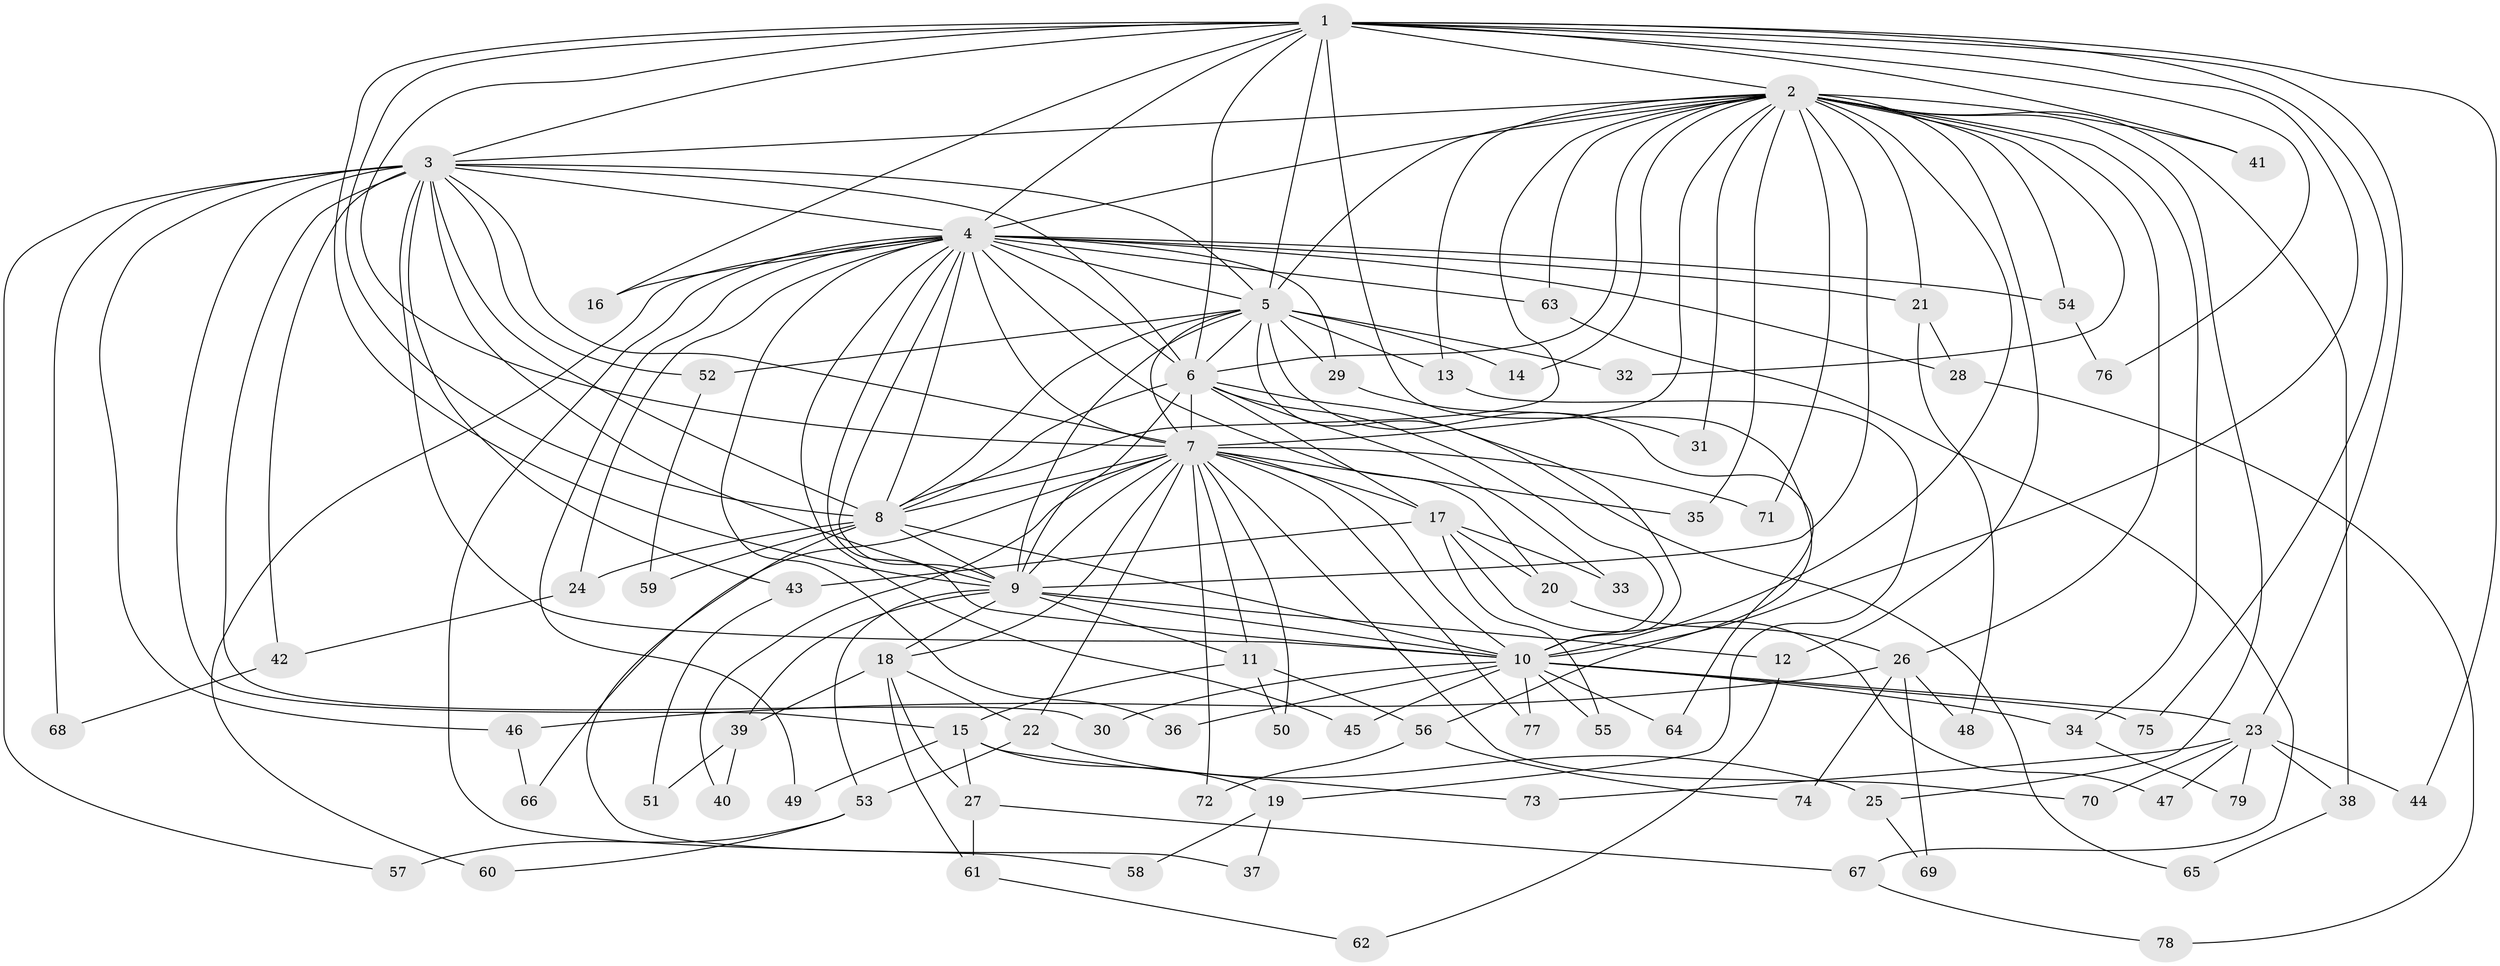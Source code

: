 // coarse degree distribution, {17: 0.03225806451612903, 19: 0.03225806451612903, 15: 0.03225806451612903, 7: 0.03225806451612903, 9: 0.03225806451612903, 12: 0.06451612903225806, 8: 0.03225806451612903, 6: 0.0967741935483871, 2: 0.45161290322580644, 4: 0.03225806451612903, 3: 0.0967741935483871, 1: 0.06451612903225806}
// Generated by graph-tools (version 1.1) at 2025/17/03/04/25 18:17:36]
// undirected, 79 vertices, 183 edges
graph export_dot {
graph [start="1"]
  node [color=gray90,style=filled];
  1;
  2;
  3;
  4;
  5;
  6;
  7;
  8;
  9;
  10;
  11;
  12;
  13;
  14;
  15;
  16;
  17;
  18;
  19;
  20;
  21;
  22;
  23;
  24;
  25;
  26;
  27;
  28;
  29;
  30;
  31;
  32;
  33;
  34;
  35;
  36;
  37;
  38;
  39;
  40;
  41;
  42;
  43;
  44;
  45;
  46;
  47;
  48;
  49;
  50;
  51;
  52;
  53;
  54;
  55;
  56;
  57;
  58;
  59;
  60;
  61;
  62;
  63;
  64;
  65;
  66;
  67;
  68;
  69;
  70;
  71;
  72;
  73;
  74;
  75;
  76;
  77;
  78;
  79;
  1 -- 2;
  1 -- 3;
  1 -- 4;
  1 -- 5;
  1 -- 6;
  1 -- 7;
  1 -- 8;
  1 -- 9;
  1 -- 10;
  1 -- 16;
  1 -- 23;
  1 -- 41;
  1 -- 44;
  1 -- 56;
  1 -- 75;
  1 -- 76;
  2 -- 3;
  2 -- 4;
  2 -- 5;
  2 -- 6;
  2 -- 7;
  2 -- 8;
  2 -- 9;
  2 -- 10;
  2 -- 12;
  2 -- 13;
  2 -- 14;
  2 -- 21;
  2 -- 25;
  2 -- 26;
  2 -- 31;
  2 -- 32;
  2 -- 34;
  2 -- 35;
  2 -- 38;
  2 -- 41;
  2 -- 54;
  2 -- 63;
  2 -- 71;
  3 -- 4;
  3 -- 5;
  3 -- 6;
  3 -- 7;
  3 -- 8;
  3 -- 9;
  3 -- 10;
  3 -- 15;
  3 -- 30;
  3 -- 42;
  3 -- 43;
  3 -- 46;
  3 -- 52;
  3 -- 57;
  3 -- 68;
  4 -- 5;
  4 -- 6;
  4 -- 7;
  4 -- 8;
  4 -- 9;
  4 -- 10;
  4 -- 16;
  4 -- 20;
  4 -- 21;
  4 -- 24;
  4 -- 28;
  4 -- 29;
  4 -- 36;
  4 -- 45;
  4 -- 49;
  4 -- 54;
  4 -- 58;
  4 -- 60;
  4 -- 63;
  5 -- 6;
  5 -- 7;
  5 -- 8;
  5 -- 9;
  5 -- 10;
  5 -- 13;
  5 -- 14;
  5 -- 29;
  5 -- 32;
  5 -- 52;
  5 -- 64;
  6 -- 7;
  6 -- 8;
  6 -- 9;
  6 -- 10;
  6 -- 17;
  6 -- 33;
  6 -- 65;
  7 -- 8;
  7 -- 9;
  7 -- 10;
  7 -- 11;
  7 -- 17;
  7 -- 18;
  7 -- 22;
  7 -- 35;
  7 -- 40;
  7 -- 50;
  7 -- 66;
  7 -- 70;
  7 -- 71;
  7 -- 72;
  7 -- 77;
  8 -- 9;
  8 -- 10;
  8 -- 24;
  8 -- 37;
  8 -- 59;
  9 -- 10;
  9 -- 11;
  9 -- 12;
  9 -- 18;
  9 -- 39;
  9 -- 53;
  10 -- 23;
  10 -- 30;
  10 -- 34;
  10 -- 36;
  10 -- 45;
  10 -- 55;
  10 -- 64;
  10 -- 75;
  10 -- 77;
  11 -- 15;
  11 -- 50;
  11 -- 56;
  12 -- 62;
  13 -- 19;
  15 -- 19;
  15 -- 27;
  15 -- 49;
  15 -- 73;
  17 -- 20;
  17 -- 33;
  17 -- 43;
  17 -- 47;
  17 -- 55;
  18 -- 22;
  18 -- 27;
  18 -- 39;
  18 -- 61;
  19 -- 37;
  19 -- 58;
  20 -- 26;
  21 -- 28;
  21 -- 48;
  22 -- 25;
  22 -- 53;
  23 -- 38;
  23 -- 44;
  23 -- 47;
  23 -- 70;
  23 -- 73;
  23 -- 79;
  24 -- 42;
  25 -- 69;
  26 -- 46;
  26 -- 48;
  26 -- 69;
  26 -- 74;
  27 -- 61;
  27 -- 67;
  28 -- 78;
  29 -- 31;
  34 -- 79;
  38 -- 65;
  39 -- 40;
  39 -- 51;
  42 -- 68;
  43 -- 51;
  46 -- 66;
  52 -- 59;
  53 -- 57;
  53 -- 60;
  54 -- 76;
  56 -- 72;
  56 -- 74;
  61 -- 62;
  63 -- 67;
  67 -- 78;
}

